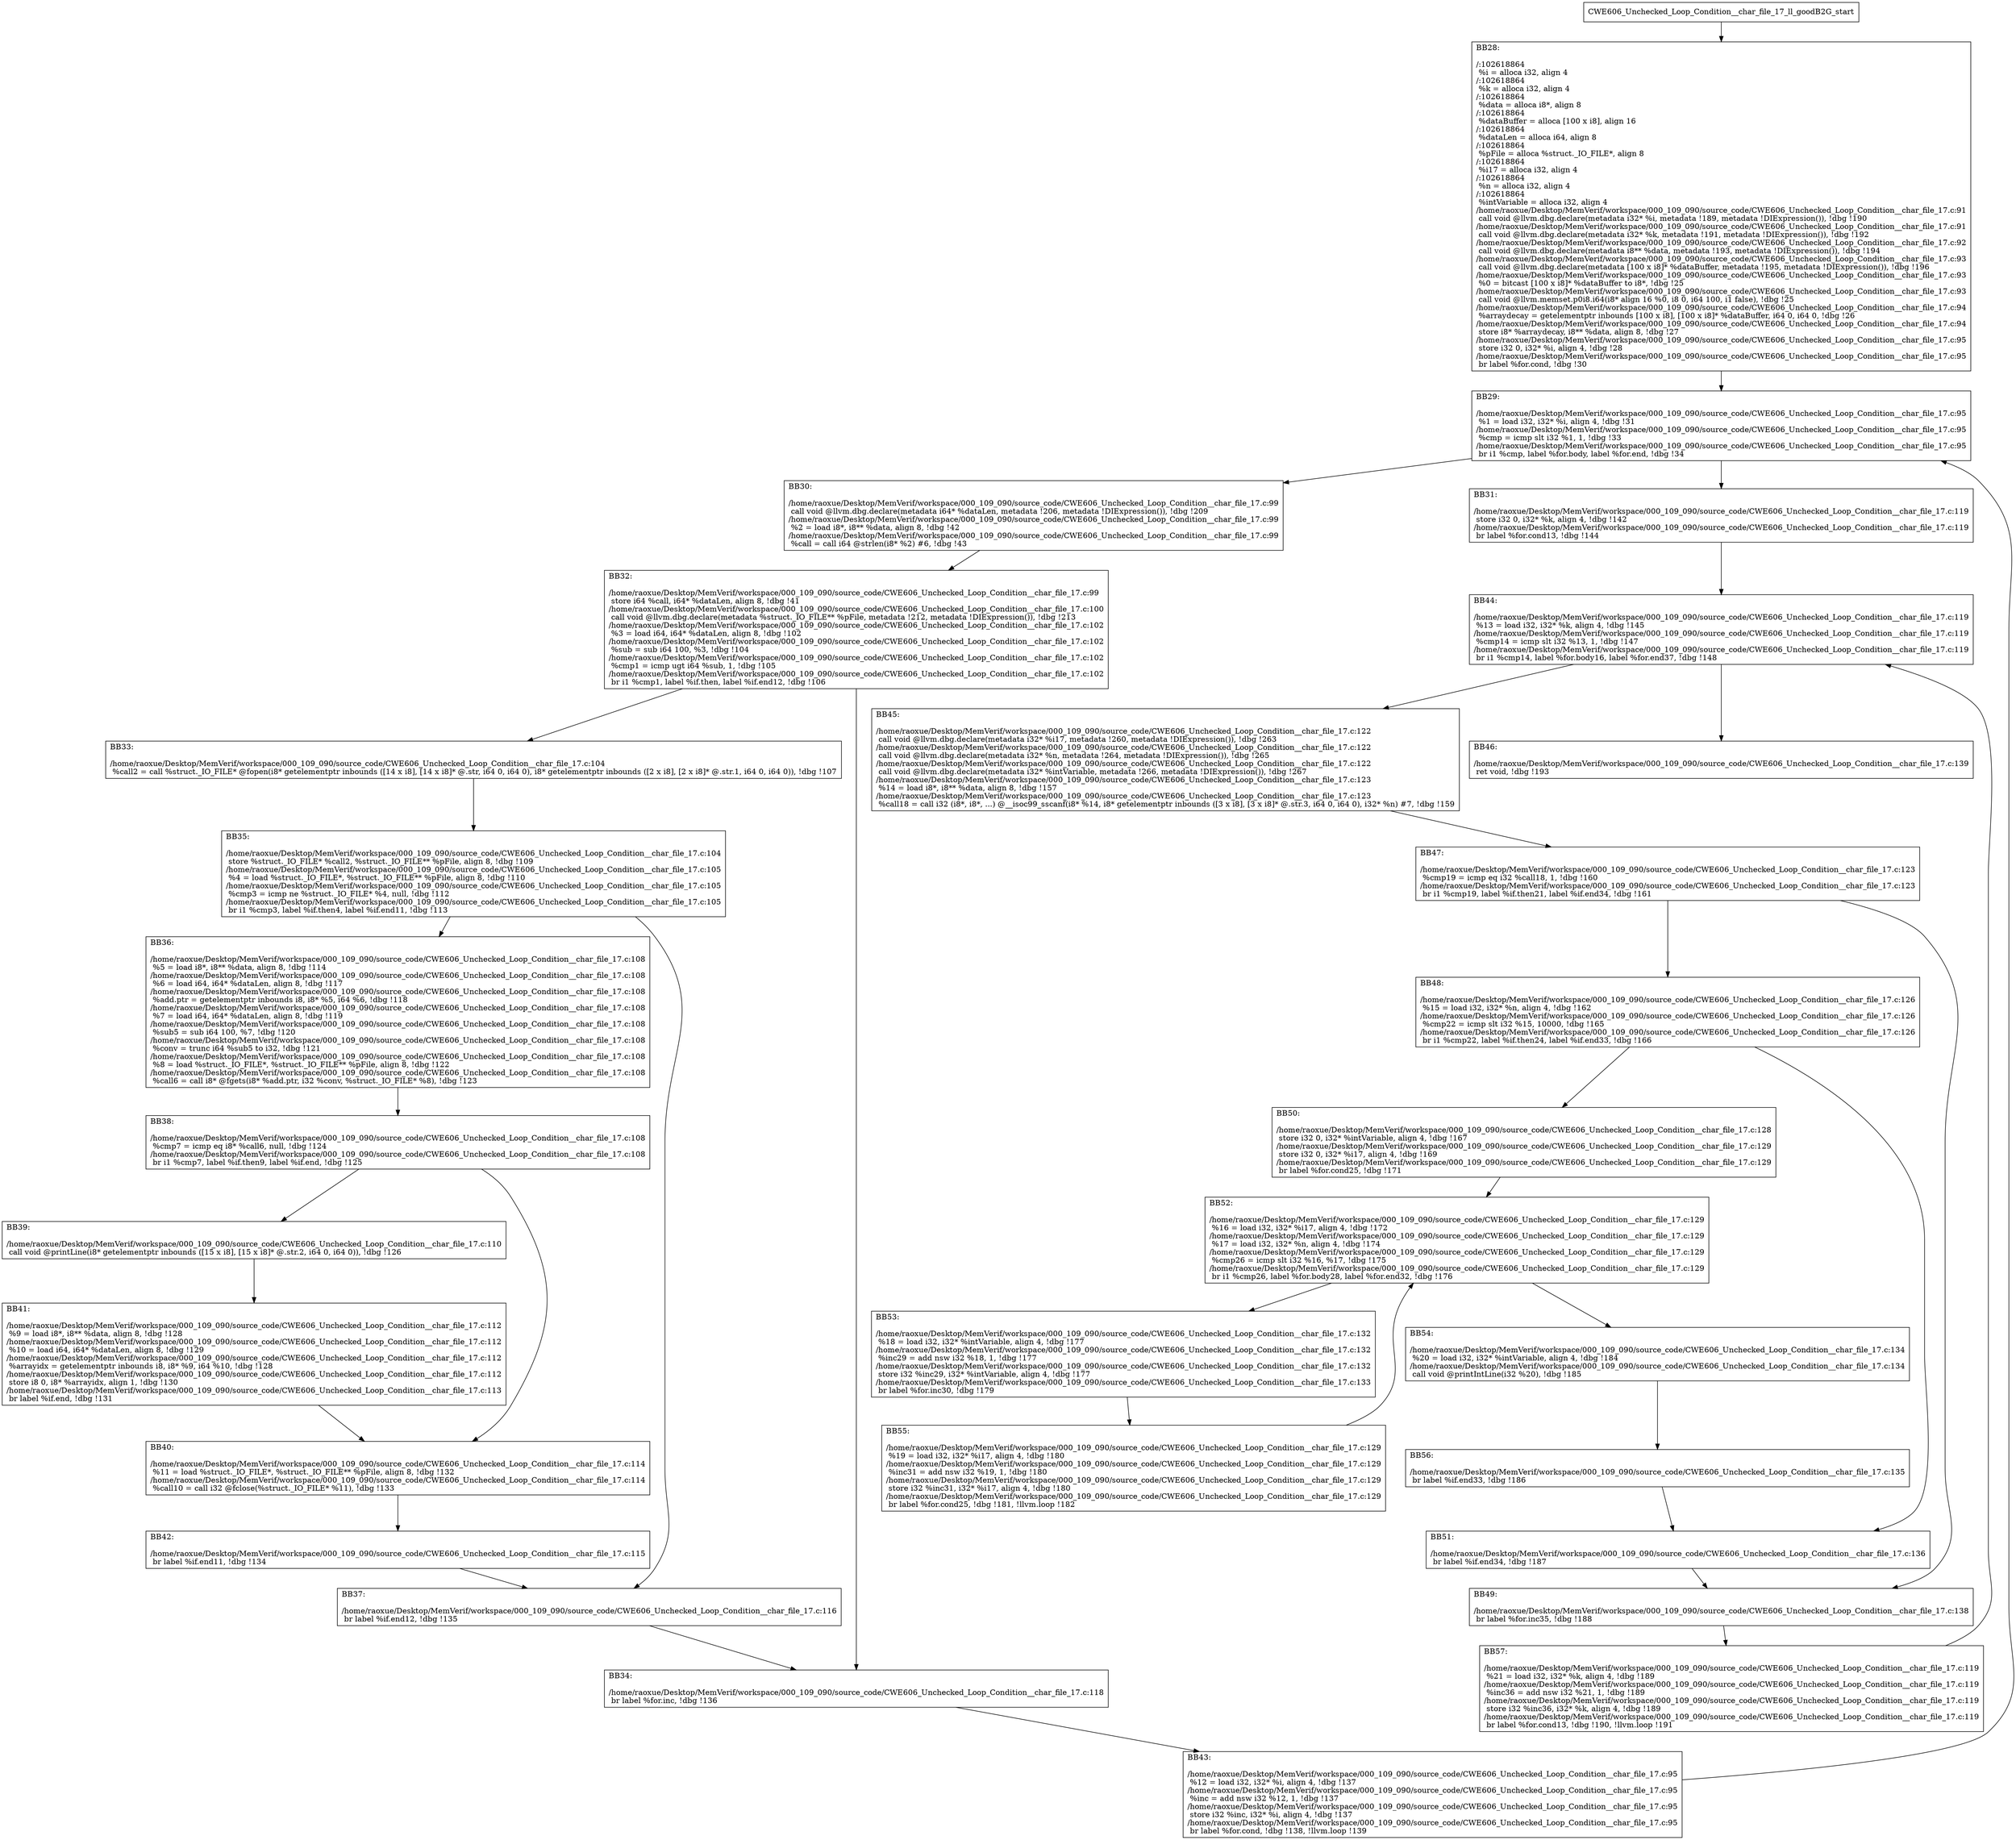 digraph "CFG for'CWE606_Unchecked_Loop_Condition__char_file_17_ll_goodB2G' function" {
	BBCWE606_Unchecked_Loop_Condition__char_file_17_ll_goodB2G_start[shape=record,label="{CWE606_Unchecked_Loop_Condition__char_file_17_ll_goodB2G_start}"];
	BBCWE606_Unchecked_Loop_Condition__char_file_17_ll_goodB2G_start-> CWE606_Unchecked_Loop_Condition__char_file_17_ll_goodB2GBB28;
	CWE606_Unchecked_Loop_Condition__char_file_17_ll_goodB2GBB28 [shape=record, label="{BB28:\l\l/:102618864\l
  %i = alloca i32, align 4\l
/:102618864\l
  %k = alloca i32, align 4\l
/:102618864\l
  %data = alloca i8*, align 8\l
/:102618864\l
  %dataBuffer = alloca [100 x i8], align 16\l
/:102618864\l
  %dataLen = alloca i64, align 8\l
/:102618864\l
  %pFile = alloca %struct._IO_FILE*, align 8\l
/:102618864\l
  %i17 = alloca i32, align 4\l
/:102618864\l
  %n = alloca i32, align 4\l
/:102618864\l
  %intVariable = alloca i32, align 4\l
/home/raoxue/Desktop/MemVerif/workspace/000_109_090/source_code/CWE606_Unchecked_Loop_Condition__char_file_17.c:91\l
  call void @llvm.dbg.declare(metadata i32* %i, metadata !189, metadata !DIExpression()), !dbg !190\l
/home/raoxue/Desktop/MemVerif/workspace/000_109_090/source_code/CWE606_Unchecked_Loop_Condition__char_file_17.c:91\l
  call void @llvm.dbg.declare(metadata i32* %k, metadata !191, metadata !DIExpression()), !dbg !192\l
/home/raoxue/Desktop/MemVerif/workspace/000_109_090/source_code/CWE606_Unchecked_Loop_Condition__char_file_17.c:92\l
  call void @llvm.dbg.declare(metadata i8** %data, metadata !193, metadata !DIExpression()), !dbg !194\l
/home/raoxue/Desktop/MemVerif/workspace/000_109_090/source_code/CWE606_Unchecked_Loop_Condition__char_file_17.c:93\l
  call void @llvm.dbg.declare(metadata [100 x i8]* %dataBuffer, metadata !195, metadata !DIExpression()), !dbg !196\l
/home/raoxue/Desktop/MemVerif/workspace/000_109_090/source_code/CWE606_Unchecked_Loop_Condition__char_file_17.c:93\l
  %0 = bitcast [100 x i8]* %dataBuffer to i8*, !dbg !25\l
/home/raoxue/Desktop/MemVerif/workspace/000_109_090/source_code/CWE606_Unchecked_Loop_Condition__char_file_17.c:93\l
  call void @llvm.memset.p0i8.i64(i8* align 16 %0, i8 0, i64 100, i1 false), !dbg !25\l
/home/raoxue/Desktop/MemVerif/workspace/000_109_090/source_code/CWE606_Unchecked_Loop_Condition__char_file_17.c:94\l
  %arraydecay = getelementptr inbounds [100 x i8], [100 x i8]* %dataBuffer, i64 0, i64 0, !dbg !26\l
/home/raoxue/Desktop/MemVerif/workspace/000_109_090/source_code/CWE606_Unchecked_Loop_Condition__char_file_17.c:94\l
  store i8* %arraydecay, i8** %data, align 8, !dbg !27\l
/home/raoxue/Desktop/MemVerif/workspace/000_109_090/source_code/CWE606_Unchecked_Loop_Condition__char_file_17.c:95\l
  store i32 0, i32* %i, align 4, !dbg !28\l
/home/raoxue/Desktop/MemVerif/workspace/000_109_090/source_code/CWE606_Unchecked_Loop_Condition__char_file_17.c:95\l
  br label %for.cond, !dbg !30\l
}"];
	CWE606_Unchecked_Loop_Condition__char_file_17_ll_goodB2GBB28-> CWE606_Unchecked_Loop_Condition__char_file_17_ll_goodB2GBB29;
	CWE606_Unchecked_Loop_Condition__char_file_17_ll_goodB2GBB29 [shape=record, label="{BB29:\l\l/home/raoxue/Desktop/MemVerif/workspace/000_109_090/source_code/CWE606_Unchecked_Loop_Condition__char_file_17.c:95\l
  %1 = load i32, i32* %i, align 4, !dbg !31\l
/home/raoxue/Desktop/MemVerif/workspace/000_109_090/source_code/CWE606_Unchecked_Loop_Condition__char_file_17.c:95\l
  %cmp = icmp slt i32 %1, 1, !dbg !33\l
/home/raoxue/Desktop/MemVerif/workspace/000_109_090/source_code/CWE606_Unchecked_Loop_Condition__char_file_17.c:95\l
  br i1 %cmp, label %for.body, label %for.end, !dbg !34\l
}"];
	CWE606_Unchecked_Loop_Condition__char_file_17_ll_goodB2GBB29-> CWE606_Unchecked_Loop_Condition__char_file_17_ll_goodB2GBB30;
	CWE606_Unchecked_Loop_Condition__char_file_17_ll_goodB2GBB29-> CWE606_Unchecked_Loop_Condition__char_file_17_ll_goodB2GBB31;
	CWE606_Unchecked_Loop_Condition__char_file_17_ll_goodB2GBB30 [shape=record, label="{BB30:\l\l/home/raoxue/Desktop/MemVerif/workspace/000_109_090/source_code/CWE606_Unchecked_Loop_Condition__char_file_17.c:99\l
  call void @llvm.dbg.declare(metadata i64* %dataLen, metadata !206, metadata !DIExpression()), !dbg !209\l
/home/raoxue/Desktop/MemVerif/workspace/000_109_090/source_code/CWE606_Unchecked_Loop_Condition__char_file_17.c:99\l
  %2 = load i8*, i8** %data, align 8, !dbg !42\l
/home/raoxue/Desktop/MemVerif/workspace/000_109_090/source_code/CWE606_Unchecked_Loop_Condition__char_file_17.c:99\l
  %call = call i64 @strlen(i8* %2) #6, !dbg !43\l
}"];
	CWE606_Unchecked_Loop_Condition__char_file_17_ll_goodB2GBB30-> CWE606_Unchecked_Loop_Condition__char_file_17_ll_goodB2GBB32;
	CWE606_Unchecked_Loop_Condition__char_file_17_ll_goodB2GBB32 [shape=record, label="{BB32:\l\l/home/raoxue/Desktop/MemVerif/workspace/000_109_090/source_code/CWE606_Unchecked_Loop_Condition__char_file_17.c:99\l
  store i64 %call, i64* %dataLen, align 8, !dbg !41\l
/home/raoxue/Desktop/MemVerif/workspace/000_109_090/source_code/CWE606_Unchecked_Loop_Condition__char_file_17.c:100\l
  call void @llvm.dbg.declare(metadata %struct._IO_FILE** %pFile, metadata !212, metadata !DIExpression()), !dbg !213\l
/home/raoxue/Desktop/MemVerif/workspace/000_109_090/source_code/CWE606_Unchecked_Loop_Condition__char_file_17.c:102\l
  %3 = load i64, i64* %dataLen, align 8, !dbg !102\l
/home/raoxue/Desktop/MemVerif/workspace/000_109_090/source_code/CWE606_Unchecked_Loop_Condition__char_file_17.c:102\l
  %sub = sub i64 100, %3, !dbg !104\l
/home/raoxue/Desktop/MemVerif/workspace/000_109_090/source_code/CWE606_Unchecked_Loop_Condition__char_file_17.c:102\l
  %cmp1 = icmp ugt i64 %sub, 1, !dbg !105\l
/home/raoxue/Desktop/MemVerif/workspace/000_109_090/source_code/CWE606_Unchecked_Loop_Condition__char_file_17.c:102\l
  br i1 %cmp1, label %if.then, label %if.end12, !dbg !106\l
}"];
	CWE606_Unchecked_Loop_Condition__char_file_17_ll_goodB2GBB32-> CWE606_Unchecked_Loop_Condition__char_file_17_ll_goodB2GBB33;
	CWE606_Unchecked_Loop_Condition__char_file_17_ll_goodB2GBB32-> CWE606_Unchecked_Loop_Condition__char_file_17_ll_goodB2GBB34;
	CWE606_Unchecked_Loop_Condition__char_file_17_ll_goodB2GBB33 [shape=record, label="{BB33:\l\l/home/raoxue/Desktop/MemVerif/workspace/000_109_090/source_code/CWE606_Unchecked_Loop_Condition__char_file_17.c:104\l
  %call2 = call %struct._IO_FILE* @fopen(i8* getelementptr inbounds ([14 x i8], [14 x i8]* @.str, i64 0, i64 0), i8* getelementptr inbounds ([2 x i8], [2 x i8]* @.str.1, i64 0, i64 0)), !dbg !107\l
}"];
	CWE606_Unchecked_Loop_Condition__char_file_17_ll_goodB2GBB33-> CWE606_Unchecked_Loop_Condition__char_file_17_ll_goodB2GBB35;
	CWE606_Unchecked_Loop_Condition__char_file_17_ll_goodB2GBB35 [shape=record, label="{BB35:\l\l/home/raoxue/Desktop/MemVerif/workspace/000_109_090/source_code/CWE606_Unchecked_Loop_Condition__char_file_17.c:104\l
  store %struct._IO_FILE* %call2, %struct._IO_FILE** %pFile, align 8, !dbg !109\l
/home/raoxue/Desktop/MemVerif/workspace/000_109_090/source_code/CWE606_Unchecked_Loop_Condition__char_file_17.c:105\l
  %4 = load %struct._IO_FILE*, %struct._IO_FILE** %pFile, align 8, !dbg !110\l
/home/raoxue/Desktop/MemVerif/workspace/000_109_090/source_code/CWE606_Unchecked_Loop_Condition__char_file_17.c:105\l
  %cmp3 = icmp ne %struct._IO_FILE* %4, null, !dbg !112\l
/home/raoxue/Desktop/MemVerif/workspace/000_109_090/source_code/CWE606_Unchecked_Loop_Condition__char_file_17.c:105\l
  br i1 %cmp3, label %if.then4, label %if.end11, !dbg !113\l
}"];
	CWE606_Unchecked_Loop_Condition__char_file_17_ll_goodB2GBB35-> CWE606_Unchecked_Loop_Condition__char_file_17_ll_goodB2GBB36;
	CWE606_Unchecked_Loop_Condition__char_file_17_ll_goodB2GBB35-> CWE606_Unchecked_Loop_Condition__char_file_17_ll_goodB2GBB37;
	CWE606_Unchecked_Loop_Condition__char_file_17_ll_goodB2GBB36 [shape=record, label="{BB36:\l\l/home/raoxue/Desktop/MemVerif/workspace/000_109_090/source_code/CWE606_Unchecked_Loop_Condition__char_file_17.c:108\l
  %5 = load i8*, i8** %data, align 8, !dbg !114\l
/home/raoxue/Desktop/MemVerif/workspace/000_109_090/source_code/CWE606_Unchecked_Loop_Condition__char_file_17.c:108\l
  %6 = load i64, i64* %dataLen, align 8, !dbg !117\l
/home/raoxue/Desktop/MemVerif/workspace/000_109_090/source_code/CWE606_Unchecked_Loop_Condition__char_file_17.c:108\l
  %add.ptr = getelementptr inbounds i8, i8* %5, i64 %6, !dbg !118\l
/home/raoxue/Desktop/MemVerif/workspace/000_109_090/source_code/CWE606_Unchecked_Loop_Condition__char_file_17.c:108\l
  %7 = load i64, i64* %dataLen, align 8, !dbg !119\l
/home/raoxue/Desktop/MemVerif/workspace/000_109_090/source_code/CWE606_Unchecked_Loop_Condition__char_file_17.c:108\l
  %sub5 = sub i64 100, %7, !dbg !120\l
/home/raoxue/Desktop/MemVerif/workspace/000_109_090/source_code/CWE606_Unchecked_Loop_Condition__char_file_17.c:108\l
  %conv = trunc i64 %sub5 to i32, !dbg !121\l
/home/raoxue/Desktop/MemVerif/workspace/000_109_090/source_code/CWE606_Unchecked_Loop_Condition__char_file_17.c:108\l
  %8 = load %struct._IO_FILE*, %struct._IO_FILE** %pFile, align 8, !dbg !122\l
/home/raoxue/Desktop/MemVerif/workspace/000_109_090/source_code/CWE606_Unchecked_Loop_Condition__char_file_17.c:108\l
  %call6 = call i8* @fgets(i8* %add.ptr, i32 %conv, %struct._IO_FILE* %8), !dbg !123\l
}"];
	CWE606_Unchecked_Loop_Condition__char_file_17_ll_goodB2GBB36-> CWE606_Unchecked_Loop_Condition__char_file_17_ll_goodB2GBB38;
	CWE606_Unchecked_Loop_Condition__char_file_17_ll_goodB2GBB38 [shape=record, label="{BB38:\l\l/home/raoxue/Desktop/MemVerif/workspace/000_109_090/source_code/CWE606_Unchecked_Loop_Condition__char_file_17.c:108\l
  %cmp7 = icmp eq i8* %call6, null, !dbg !124\l
/home/raoxue/Desktop/MemVerif/workspace/000_109_090/source_code/CWE606_Unchecked_Loop_Condition__char_file_17.c:108\l
  br i1 %cmp7, label %if.then9, label %if.end, !dbg !125\l
}"];
	CWE606_Unchecked_Loop_Condition__char_file_17_ll_goodB2GBB38-> CWE606_Unchecked_Loop_Condition__char_file_17_ll_goodB2GBB39;
	CWE606_Unchecked_Loop_Condition__char_file_17_ll_goodB2GBB38-> CWE606_Unchecked_Loop_Condition__char_file_17_ll_goodB2GBB40;
	CWE606_Unchecked_Loop_Condition__char_file_17_ll_goodB2GBB39 [shape=record, label="{BB39:\l\l/home/raoxue/Desktop/MemVerif/workspace/000_109_090/source_code/CWE606_Unchecked_Loop_Condition__char_file_17.c:110\l
  call void @printLine(i8* getelementptr inbounds ([15 x i8], [15 x i8]* @.str.2, i64 0, i64 0)), !dbg !126\l
}"];
	CWE606_Unchecked_Loop_Condition__char_file_17_ll_goodB2GBB39-> CWE606_Unchecked_Loop_Condition__char_file_17_ll_goodB2GBB41;
	CWE606_Unchecked_Loop_Condition__char_file_17_ll_goodB2GBB41 [shape=record, label="{BB41:\l\l/home/raoxue/Desktop/MemVerif/workspace/000_109_090/source_code/CWE606_Unchecked_Loop_Condition__char_file_17.c:112\l
  %9 = load i8*, i8** %data, align 8, !dbg !128\l
/home/raoxue/Desktop/MemVerif/workspace/000_109_090/source_code/CWE606_Unchecked_Loop_Condition__char_file_17.c:112\l
  %10 = load i64, i64* %dataLen, align 8, !dbg !129\l
/home/raoxue/Desktop/MemVerif/workspace/000_109_090/source_code/CWE606_Unchecked_Loop_Condition__char_file_17.c:112\l
  %arrayidx = getelementptr inbounds i8, i8* %9, i64 %10, !dbg !128\l
/home/raoxue/Desktop/MemVerif/workspace/000_109_090/source_code/CWE606_Unchecked_Loop_Condition__char_file_17.c:112\l
  store i8 0, i8* %arrayidx, align 1, !dbg !130\l
/home/raoxue/Desktop/MemVerif/workspace/000_109_090/source_code/CWE606_Unchecked_Loop_Condition__char_file_17.c:113\l
  br label %if.end, !dbg !131\l
}"];
	CWE606_Unchecked_Loop_Condition__char_file_17_ll_goodB2GBB41-> CWE606_Unchecked_Loop_Condition__char_file_17_ll_goodB2GBB40;
	CWE606_Unchecked_Loop_Condition__char_file_17_ll_goodB2GBB40 [shape=record, label="{BB40:\l\l/home/raoxue/Desktop/MemVerif/workspace/000_109_090/source_code/CWE606_Unchecked_Loop_Condition__char_file_17.c:114\l
  %11 = load %struct._IO_FILE*, %struct._IO_FILE** %pFile, align 8, !dbg !132\l
/home/raoxue/Desktop/MemVerif/workspace/000_109_090/source_code/CWE606_Unchecked_Loop_Condition__char_file_17.c:114\l
  %call10 = call i32 @fclose(%struct._IO_FILE* %11), !dbg !133\l
}"];
	CWE606_Unchecked_Loop_Condition__char_file_17_ll_goodB2GBB40-> CWE606_Unchecked_Loop_Condition__char_file_17_ll_goodB2GBB42;
	CWE606_Unchecked_Loop_Condition__char_file_17_ll_goodB2GBB42 [shape=record, label="{BB42:\l\l/home/raoxue/Desktop/MemVerif/workspace/000_109_090/source_code/CWE606_Unchecked_Loop_Condition__char_file_17.c:115\l
  br label %if.end11, !dbg !134\l
}"];
	CWE606_Unchecked_Loop_Condition__char_file_17_ll_goodB2GBB42-> CWE606_Unchecked_Loop_Condition__char_file_17_ll_goodB2GBB37;
	CWE606_Unchecked_Loop_Condition__char_file_17_ll_goodB2GBB37 [shape=record, label="{BB37:\l\l/home/raoxue/Desktop/MemVerif/workspace/000_109_090/source_code/CWE606_Unchecked_Loop_Condition__char_file_17.c:116\l
  br label %if.end12, !dbg !135\l
}"];
	CWE606_Unchecked_Loop_Condition__char_file_17_ll_goodB2GBB37-> CWE606_Unchecked_Loop_Condition__char_file_17_ll_goodB2GBB34;
	CWE606_Unchecked_Loop_Condition__char_file_17_ll_goodB2GBB34 [shape=record, label="{BB34:\l\l/home/raoxue/Desktop/MemVerif/workspace/000_109_090/source_code/CWE606_Unchecked_Loop_Condition__char_file_17.c:118\l
  br label %for.inc, !dbg !136\l
}"];
	CWE606_Unchecked_Loop_Condition__char_file_17_ll_goodB2GBB34-> CWE606_Unchecked_Loop_Condition__char_file_17_ll_goodB2GBB43;
	CWE606_Unchecked_Loop_Condition__char_file_17_ll_goodB2GBB43 [shape=record, label="{BB43:\l\l/home/raoxue/Desktop/MemVerif/workspace/000_109_090/source_code/CWE606_Unchecked_Loop_Condition__char_file_17.c:95\l
  %12 = load i32, i32* %i, align 4, !dbg !137\l
/home/raoxue/Desktop/MemVerif/workspace/000_109_090/source_code/CWE606_Unchecked_Loop_Condition__char_file_17.c:95\l
  %inc = add nsw i32 %12, 1, !dbg !137\l
/home/raoxue/Desktop/MemVerif/workspace/000_109_090/source_code/CWE606_Unchecked_Loop_Condition__char_file_17.c:95\l
  store i32 %inc, i32* %i, align 4, !dbg !137\l
/home/raoxue/Desktop/MemVerif/workspace/000_109_090/source_code/CWE606_Unchecked_Loop_Condition__char_file_17.c:95\l
  br label %for.cond, !dbg !138, !llvm.loop !139\l
}"];
	CWE606_Unchecked_Loop_Condition__char_file_17_ll_goodB2GBB43-> CWE606_Unchecked_Loop_Condition__char_file_17_ll_goodB2GBB29;
	CWE606_Unchecked_Loop_Condition__char_file_17_ll_goodB2GBB31 [shape=record, label="{BB31:\l\l/home/raoxue/Desktop/MemVerif/workspace/000_109_090/source_code/CWE606_Unchecked_Loop_Condition__char_file_17.c:119\l
  store i32 0, i32* %k, align 4, !dbg !142\l
/home/raoxue/Desktop/MemVerif/workspace/000_109_090/source_code/CWE606_Unchecked_Loop_Condition__char_file_17.c:119\l
  br label %for.cond13, !dbg !144\l
}"];
	CWE606_Unchecked_Loop_Condition__char_file_17_ll_goodB2GBB31-> CWE606_Unchecked_Loop_Condition__char_file_17_ll_goodB2GBB44;
	CWE606_Unchecked_Loop_Condition__char_file_17_ll_goodB2GBB44 [shape=record, label="{BB44:\l\l/home/raoxue/Desktop/MemVerif/workspace/000_109_090/source_code/CWE606_Unchecked_Loop_Condition__char_file_17.c:119\l
  %13 = load i32, i32* %k, align 4, !dbg !145\l
/home/raoxue/Desktop/MemVerif/workspace/000_109_090/source_code/CWE606_Unchecked_Loop_Condition__char_file_17.c:119\l
  %cmp14 = icmp slt i32 %13, 1, !dbg !147\l
/home/raoxue/Desktop/MemVerif/workspace/000_109_090/source_code/CWE606_Unchecked_Loop_Condition__char_file_17.c:119\l
  br i1 %cmp14, label %for.body16, label %for.end37, !dbg !148\l
}"];
	CWE606_Unchecked_Loop_Condition__char_file_17_ll_goodB2GBB44-> CWE606_Unchecked_Loop_Condition__char_file_17_ll_goodB2GBB45;
	CWE606_Unchecked_Loop_Condition__char_file_17_ll_goodB2GBB44-> CWE606_Unchecked_Loop_Condition__char_file_17_ll_goodB2GBB46;
	CWE606_Unchecked_Loop_Condition__char_file_17_ll_goodB2GBB45 [shape=record, label="{BB45:\l\l/home/raoxue/Desktop/MemVerif/workspace/000_109_090/source_code/CWE606_Unchecked_Loop_Condition__char_file_17.c:122\l
  call void @llvm.dbg.declare(metadata i32* %i17, metadata !260, metadata !DIExpression()), !dbg !263\l
/home/raoxue/Desktop/MemVerif/workspace/000_109_090/source_code/CWE606_Unchecked_Loop_Condition__char_file_17.c:122\l
  call void @llvm.dbg.declare(metadata i32* %n, metadata !264, metadata !DIExpression()), !dbg !265\l
/home/raoxue/Desktop/MemVerif/workspace/000_109_090/source_code/CWE606_Unchecked_Loop_Condition__char_file_17.c:122\l
  call void @llvm.dbg.declare(metadata i32* %intVariable, metadata !266, metadata !DIExpression()), !dbg !267\l
/home/raoxue/Desktop/MemVerif/workspace/000_109_090/source_code/CWE606_Unchecked_Loop_Condition__char_file_17.c:123\l
  %14 = load i8*, i8** %data, align 8, !dbg !157\l
/home/raoxue/Desktop/MemVerif/workspace/000_109_090/source_code/CWE606_Unchecked_Loop_Condition__char_file_17.c:123\l
  %call18 = call i32 (i8*, i8*, ...) @__isoc99_sscanf(i8* %14, i8* getelementptr inbounds ([3 x i8], [3 x i8]* @.str.3, i64 0, i64 0), i32* %n) #7, !dbg !159\l
}"];
	CWE606_Unchecked_Loop_Condition__char_file_17_ll_goodB2GBB45-> CWE606_Unchecked_Loop_Condition__char_file_17_ll_goodB2GBB47;
	CWE606_Unchecked_Loop_Condition__char_file_17_ll_goodB2GBB47 [shape=record, label="{BB47:\l\l/home/raoxue/Desktop/MemVerif/workspace/000_109_090/source_code/CWE606_Unchecked_Loop_Condition__char_file_17.c:123\l
  %cmp19 = icmp eq i32 %call18, 1, !dbg !160\l
/home/raoxue/Desktop/MemVerif/workspace/000_109_090/source_code/CWE606_Unchecked_Loop_Condition__char_file_17.c:123\l
  br i1 %cmp19, label %if.then21, label %if.end34, !dbg !161\l
}"];
	CWE606_Unchecked_Loop_Condition__char_file_17_ll_goodB2GBB47-> CWE606_Unchecked_Loop_Condition__char_file_17_ll_goodB2GBB48;
	CWE606_Unchecked_Loop_Condition__char_file_17_ll_goodB2GBB47-> CWE606_Unchecked_Loop_Condition__char_file_17_ll_goodB2GBB49;
	CWE606_Unchecked_Loop_Condition__char_file_17_ll_goodB2GBB48 [shape=record, label="{BB48:\l\l/home/raoxue/Desktop/MemVerif/workspace/000_109_090/source_code/CWE606_Unchecked_Loop_Condition__char_file_17.c:126\l
  %15 = load i32, i32* %n, align 4, !dbg !162\l
/home/raoxue/Desktop/MemVerif/workspace/000_109_090/source_code/CWE606_Unchecked_Loop_Condition__char_file_17.c:126\l
  %cmp22 = icmp slt i32 %15, 10000, !dbg !165\l
/home/raoxue/Desktop/MemVerif/workspace/000_109_090/source_code/CWE606_Unchecked_Loop_Condition__char_file_17.c:126\l
  br i1 %cmp22, label %if.then24, label %if.end33, !dbg !166\l
}"];
	CWE606_Unchecked_Loop_Condition__char_file_17_ll_goodB2GBB48-> CWE606_Unchecked_Loop_Condition__char_file_17_ll_goodB2GBB50;
	CWE606_Unchecked_Loop_Condition__char_file_17_ll_goodB2GBB48-> CWE606_Unchecked_Loop_Condition__char_file_17_ll_goodB2GBB51;
	CWE606_Unchecked_Loop_Condition__char_file_17_ll_goodB2GBB50 [shape=record, label="{BB50:\l\l/home/raoxue/Desktop/MemVerif/workspace/000_109_090/source_code/CWE606_Unchecked_Loop_Condition__char_file_17.c:128\l
  store i32 0, i32* %intVariable, align 4, !dbg !167\l
/home/raoxue/Desktop/MemVerif/workspace/000_109_090/source_code/CWE606_Unchecked_Loop_Condition__char_file_17.c:129\l
  store i32 0, i32* %i17, align 4, !dbg !169\l
/home/raoxue/Desktop/MemVerif/workspace/000_109_090/source_code/CWE606_Unchecked_Loop_Condition__char_file_17.c:129\l
  br label %for.cond25, !dbg !171\l
}"];
	CWE606_Unchecked_Loop_Condition__char_file_17_ll_goodB2GBB50-> CWE606_Unchecked_Loop_Condition__char_file_17_ll_goodB2GBB52;
	CWE606_Unchecked_Loop_Condition__char_file_17_ll_goodB2GBB52 [shape=record, label="{BB52:\l\l/home/raoxue/Desktop/MemVerif/workspace/000_109_090/source_code/CWE606_Unchecked_Loop_Condition__char_file_17.c:129\l
  %16 = load i32, i32* %i17, align 4, !dbg !172\l
/home/raoxue/Desktop/MemVerif/workspace/000_109_090/source_code/CWE606_Unchecked_Loop_Condition__char_file_17.c:129\l
  %17 = load i32, i32* %n, align 4, !dbg !174\l
/home/raoxue/Desktop/MemVerif/workspace/000_109_090/source_code/CWE606_Unchecked_Loop_Condition__char_file_17.c:129\l
  %cmp26 = icmp slt i32 %16, %17, !dbg !175\l
/home/raoxue/Desktop/MemVerif/workspace/000_109_090/source_code/CWE606_Unchecked_Loop_Condition__char_file_17.c:129\l
  br i1 %cmp26, label %for.body28, label %for.end32, !dbg !176\l
}"];
	CWE606_Unchecked_Loop_Condition__char_file_17_ll_goodB2GBB52-> CWE606_Unchecked_Loop_Condition__char_file_17_ll_goodB2GBB53;
	CWE606_Unchecked_Loop_Condition__char_file_17_ll_goodB2GBB52-> CWE606_Unchecked_Loop_Condition__char_file_17_ll_goodB2GBB54;
	CWE606_Unchecked_Loop_Condition__char_file_17_ll_goodB2GBB53 [shape=record, label="{BB53:\l\l/home/raoxue/Desktop/MemVerif/workspace/000_109_090/source_code/CWE606_Unchecked_Loop_Condition__char_file_17.c:132\l
  %18 = load i32, i32* %intVariable, align 4, !dbg !177\l
/home/raoxue/Desktop/MemVerif/workspace/000_109_090/source_code/CWE606_Unchecked_Loop_Condition__char_file_17.c:132\l
  %inc29 = add nsw i32 %18, 1, !dbg !177\l
/home/raoxue/Desktop/MemVerif/workspace/000_109_090/source_code/CWE606_Unchecked_Loop_Condition__char_file_17.c:132\l
  store i32 %inc29, i32* %intVariable, align 4, !dbg !177\l
/home/raoxue/Desktop/MemVerif/workspace/000_109_090/source_code/CWE606_Unchecked_Loop_Condition__char_file_17.c:133\l
  br label %for.inc30, !dbg !179\l
}"];
	CWE606_Unchecked_Loop_Condition__char_file_17_ll_goodB2GBB53-> CWE606_Unchecked_Loop_Condition__char_file_17_ll_goodB2GBB55;
	CWE606_Unchecked_Loop_Condition__char_file_17_ll_goodB2GBB55 [shape=record, label="{BB55:\l\l/home/raoxue/Desktop/MemVerif/workspace/000_109_090/source_code/CWE606_Unchecked_Loop_Condition__char_file_17.c:129\l
  %19 = load i32, i32* %i17, align 4, !dbg !180\l
/home/raoxue/Desktop/MemVerif/workspace/000_109_090/source_code/CWE606_Unchecked_Loop_Condition__char_file_17.c:129\l
  %inc31 = add nsw i32 %19, 1, !dbg !180\l
/home/raoxue/Desktop/MemVerif/workspace/000_109_090/source_code/CWE606_Unchecked_Loop_Condition__char_file_17.c:129\l
  store i32 %inc31, i32* %i17, align 4, !dbg !180\l
/home/raoxue/Desktop/MemVerif/workspace/000_109_090/source_code/CWE606_Unchecked_Loop_Condition__char_file_17.c:129\l
  br label %for.cond25, !dbg !181, !llvm.loop !182\l
}"];
	CWE606_Unchecked_Loop_Condition__char_file_17_ll_goodB2GBB55-> CWE606_Unchecked_Loop_Condition__char_file_17_ll_goodB2GBB52;
	CWE606_Unchecked_Loop_Condition__char_file_17_ll_goodB2GBB54 [shape=record, label="{BB54:\l\l/home/raoxue/Desktop/MemVerif/workspace/000_109_090/source_code/CWE606_Unchecked_Loop_Condition__char_file_17.c:134\l
  %20 = load i32, i32* %intVariable, align 4, !dbg !184\l
/home/raoxue/Desktop/MemVerif/workspace/000_109_090/source_code/CWE606_Unchecked_Loop_Condition__char_file_17.c:134\l
  call void @printIntLine(i32 %20), !dbg !185\l
}"];
	CWE606_Unchecked_Loop_Condition__char_file_17_ll_goodB2GBB54-> CWE606_Unchecked_Loop_Condition__char_file_17_ll_goodB2GBB56;
	CWE606_Unchecked_Loop_Condition__char_file_17_ll_goodB2GBB56 [shape=record, label="{BB56:\l\l/home/raoxue/Desktop/MemVerif/workspace/000_109_090/source_code/CWE606_Unchecked_Loop_Condition__char_file_17.c:135\l
  br label %if.end33, !dbg !186\l
}"];
	CWE606_Unchecked_Loop_Condition__char_file_17_ll_goodB2GBB56-> CWE606_Unchecked_Loop_Condition__char_file_17_ll_goodB2GBB51;
	CWE606_Unchecked_Loop_Condition__char_file_17_ll_goodB2GBB51 [shape=record, label="{BB51:\l\l/home/raoxue/Desktop/MemVerif/workspace/000_109_090/source_code/CWE606_Unchecked_Loop_Condition__char_file_17.c:136\l
  br label %if.end34, !dbg !187\l
}"];
	CWE606_Unchecked_Loop_Condition__char_file_17_ll_goodB2GBB51-> CWE606_Unchecked_Loop_Condition__char_file_17_ll_goodB2GBB49;
	CWE606_Unchecked_Loop_Condition__char_file_17_ll_goodB2GBB49 [shape=record, label="{BB49:\l\l/home/raoxue/Desktop/MemVerif/workspace/000_109_090/source_code/CWE606_Unchecked_Loop_Condition__char_file_17.c:138\l
  br label %for.inc35, !dbg !188\l
}"];
	CWE606_Unchecked_Loop_Condition__char_file_17_ll_goodB2GBB49-> CWE606_Unchecked_Loop_Condition__char_file_17_ll_goodB2GBB57;
	CWE606_Unchecked_Loop_Condition__char_file_17_ll_goodB2GBB57 [shape=record, label="{BB57:\l\l/home/raoxue/Desktop/MemVerif/workspace/000_109_090/source_code/CWE606_Unchecked_Loop_Condition__char_file_17.c:119\l
  %21 = load i32, i32* %k, align 4, !dbg !189\l
/home/raoxue/Desktop/MemVerif/workspace/000_109_090/source_code/CWE606_Unchecked_Loop_Condition__char_file_17.c:119\l
  %inc36 = add nsw i32 %21, 1, !dbg !189\l
/home/raoxue/Desktop/MemVerif/workspace/000_109_090/source_code/CWE606_Unchecked_Loop_Condition__char_file_17.c:119\l
  store i32 %inc36, i32* %k, align 4, !dbg !189\l
/home/raoxue/Desktop/MemVerif/workspace/000_109_090/source_code/CWE606_Unchecked_Loop_Condition__char_file_17.c:119\l
  br label %for.cond13, !dbg !190, !llvm.loop !191\l
}"];
	CWE606_Unchecked_Loop_Condition__char_file_17_ll_goodB2GBB57-> CWE606_Unchecked_Loop_Condition__char_file_17_ll_goodB2GBB44;
	CWE606_Unchecked_Loop_Condition__char_file_17_ll_goodB2GBB46 [shape=record, label="{BB46:\l\l/home/raoxue/Desktop/MemVerif/workspace/000_109_090/source_code/CWE606_Unchecked_Loop_Condition__char_file_17.c:139\l
  ret void, !dbg !193\l
}"];
}

